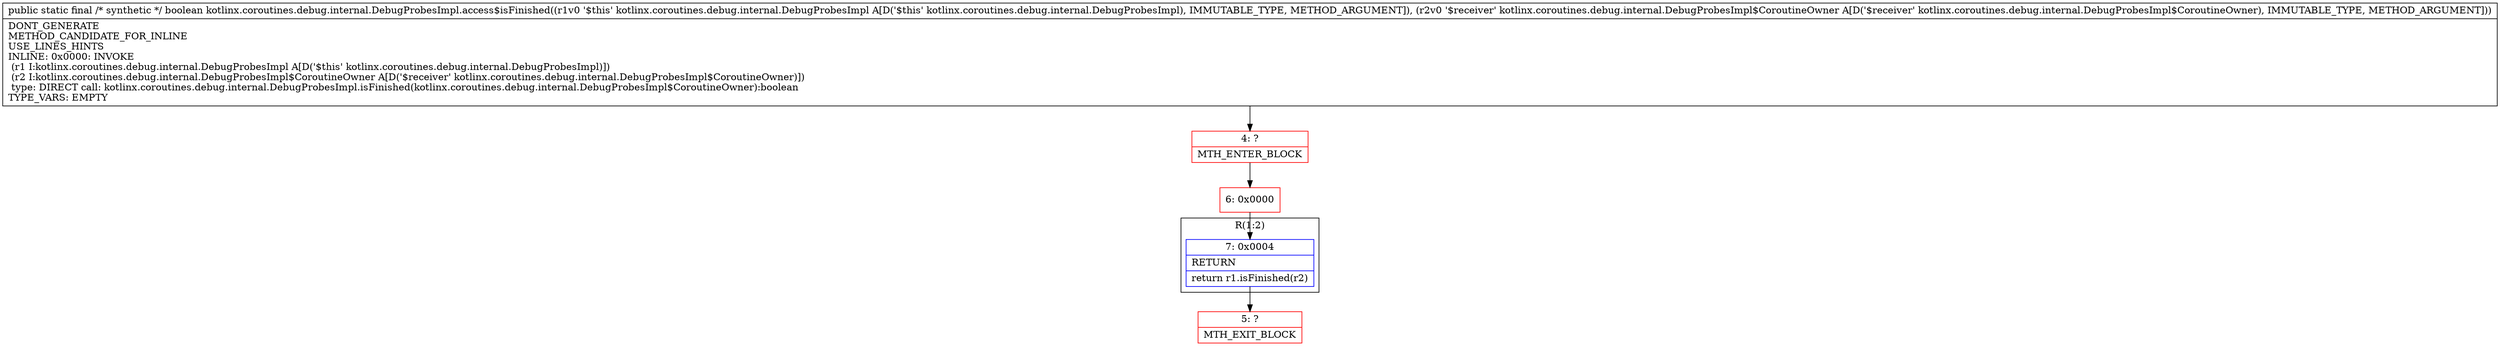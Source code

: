 digraph "CFG forkotlinx.coroutines.debug.internal.DebugProbesImpl.access$isFinished(Lkotlinx\/coroutines\/debug\/internal\/DebugProbesImpl;Lkotlinx\/coroutines\/debug\/internal\/DebugProbesImpl$CoroutineOwner;)Z" {
subgraph cluster_Region_269815511 {
label = "R(1:2)";
node [shape=record,color=blue];
Node_7 [shape=record,label="{7\:\ 0x0004|RETURN\l|return r1.isFinished(r2)\l}"];
}
Node_4 [shape=record,color=red,label="{4\:\ ?|MTH_ENTER_BLOCK\l}"];
Node_6 [shape=record,color=red,label="{6\:\ 0x0000}"];
Node_5 [shape=record,color=red,label="{5\:\ ?|MTH_EXIT_BLOCK\l}"];
MethodNode[shape=record,label="{public static final \/* synthetic *\/ boolean kotlinx.coroutines.debug.internal.DebugProbesImpl.access$isFinished((r1v0 '$this' kotlinx.coroutines.debug.internal.DebugProbesImpl A[D('$this' kotlinx.coroutines.debug.internal.DebugProbesImpl), IMMUTABLE_TYPE, METHOD_ARGUMENT]), (r2v0 '$receiver' kotlinx.coroutines.debug.internal.DebugProbesImpl$CoroutineOwner A[D('$receiver' kotlinx.coroutines.debug.internal.DebugProbesImpl$CoroutineOwner), IMMUTABLE_TYPE, METHOD_ARGUMENT]))  | DONT_GENERATE\lMETHOD_CANDIDATE_FOR_INLINE\lUSE_LINES_HINTS\lINLINE: 0x0000: INVOKE  \l  (r1 I:kotlinx.coroutines.debug.internal.DebugProbesImpl A[D('$this' kotlinx.coroutines.debug.internal.DebugProbesImpl)])\l  (r2 I:kotlinx.coroutines.debug.internal.DebugProbesImpl$CoroutineOwner A[D('$receiver' kotlinx.coroutines.debug.internal.DebugProbesImpl$CoroutineOwner)])\l type: DIRECT call: kotlinx.coroutines.debug.internal.DebugProbesImpl.isFinished(kotlinx.coroutines.debug.internal.DebugProbesImpl$CoroutineOwner):boolean\lTYPE_VARS: EMPTY\l}"];
MethodNode -> Node_4;Node_7 -> Node_5;
Node_4 -> Node_6;
Node_6 -> Node_7;
}


